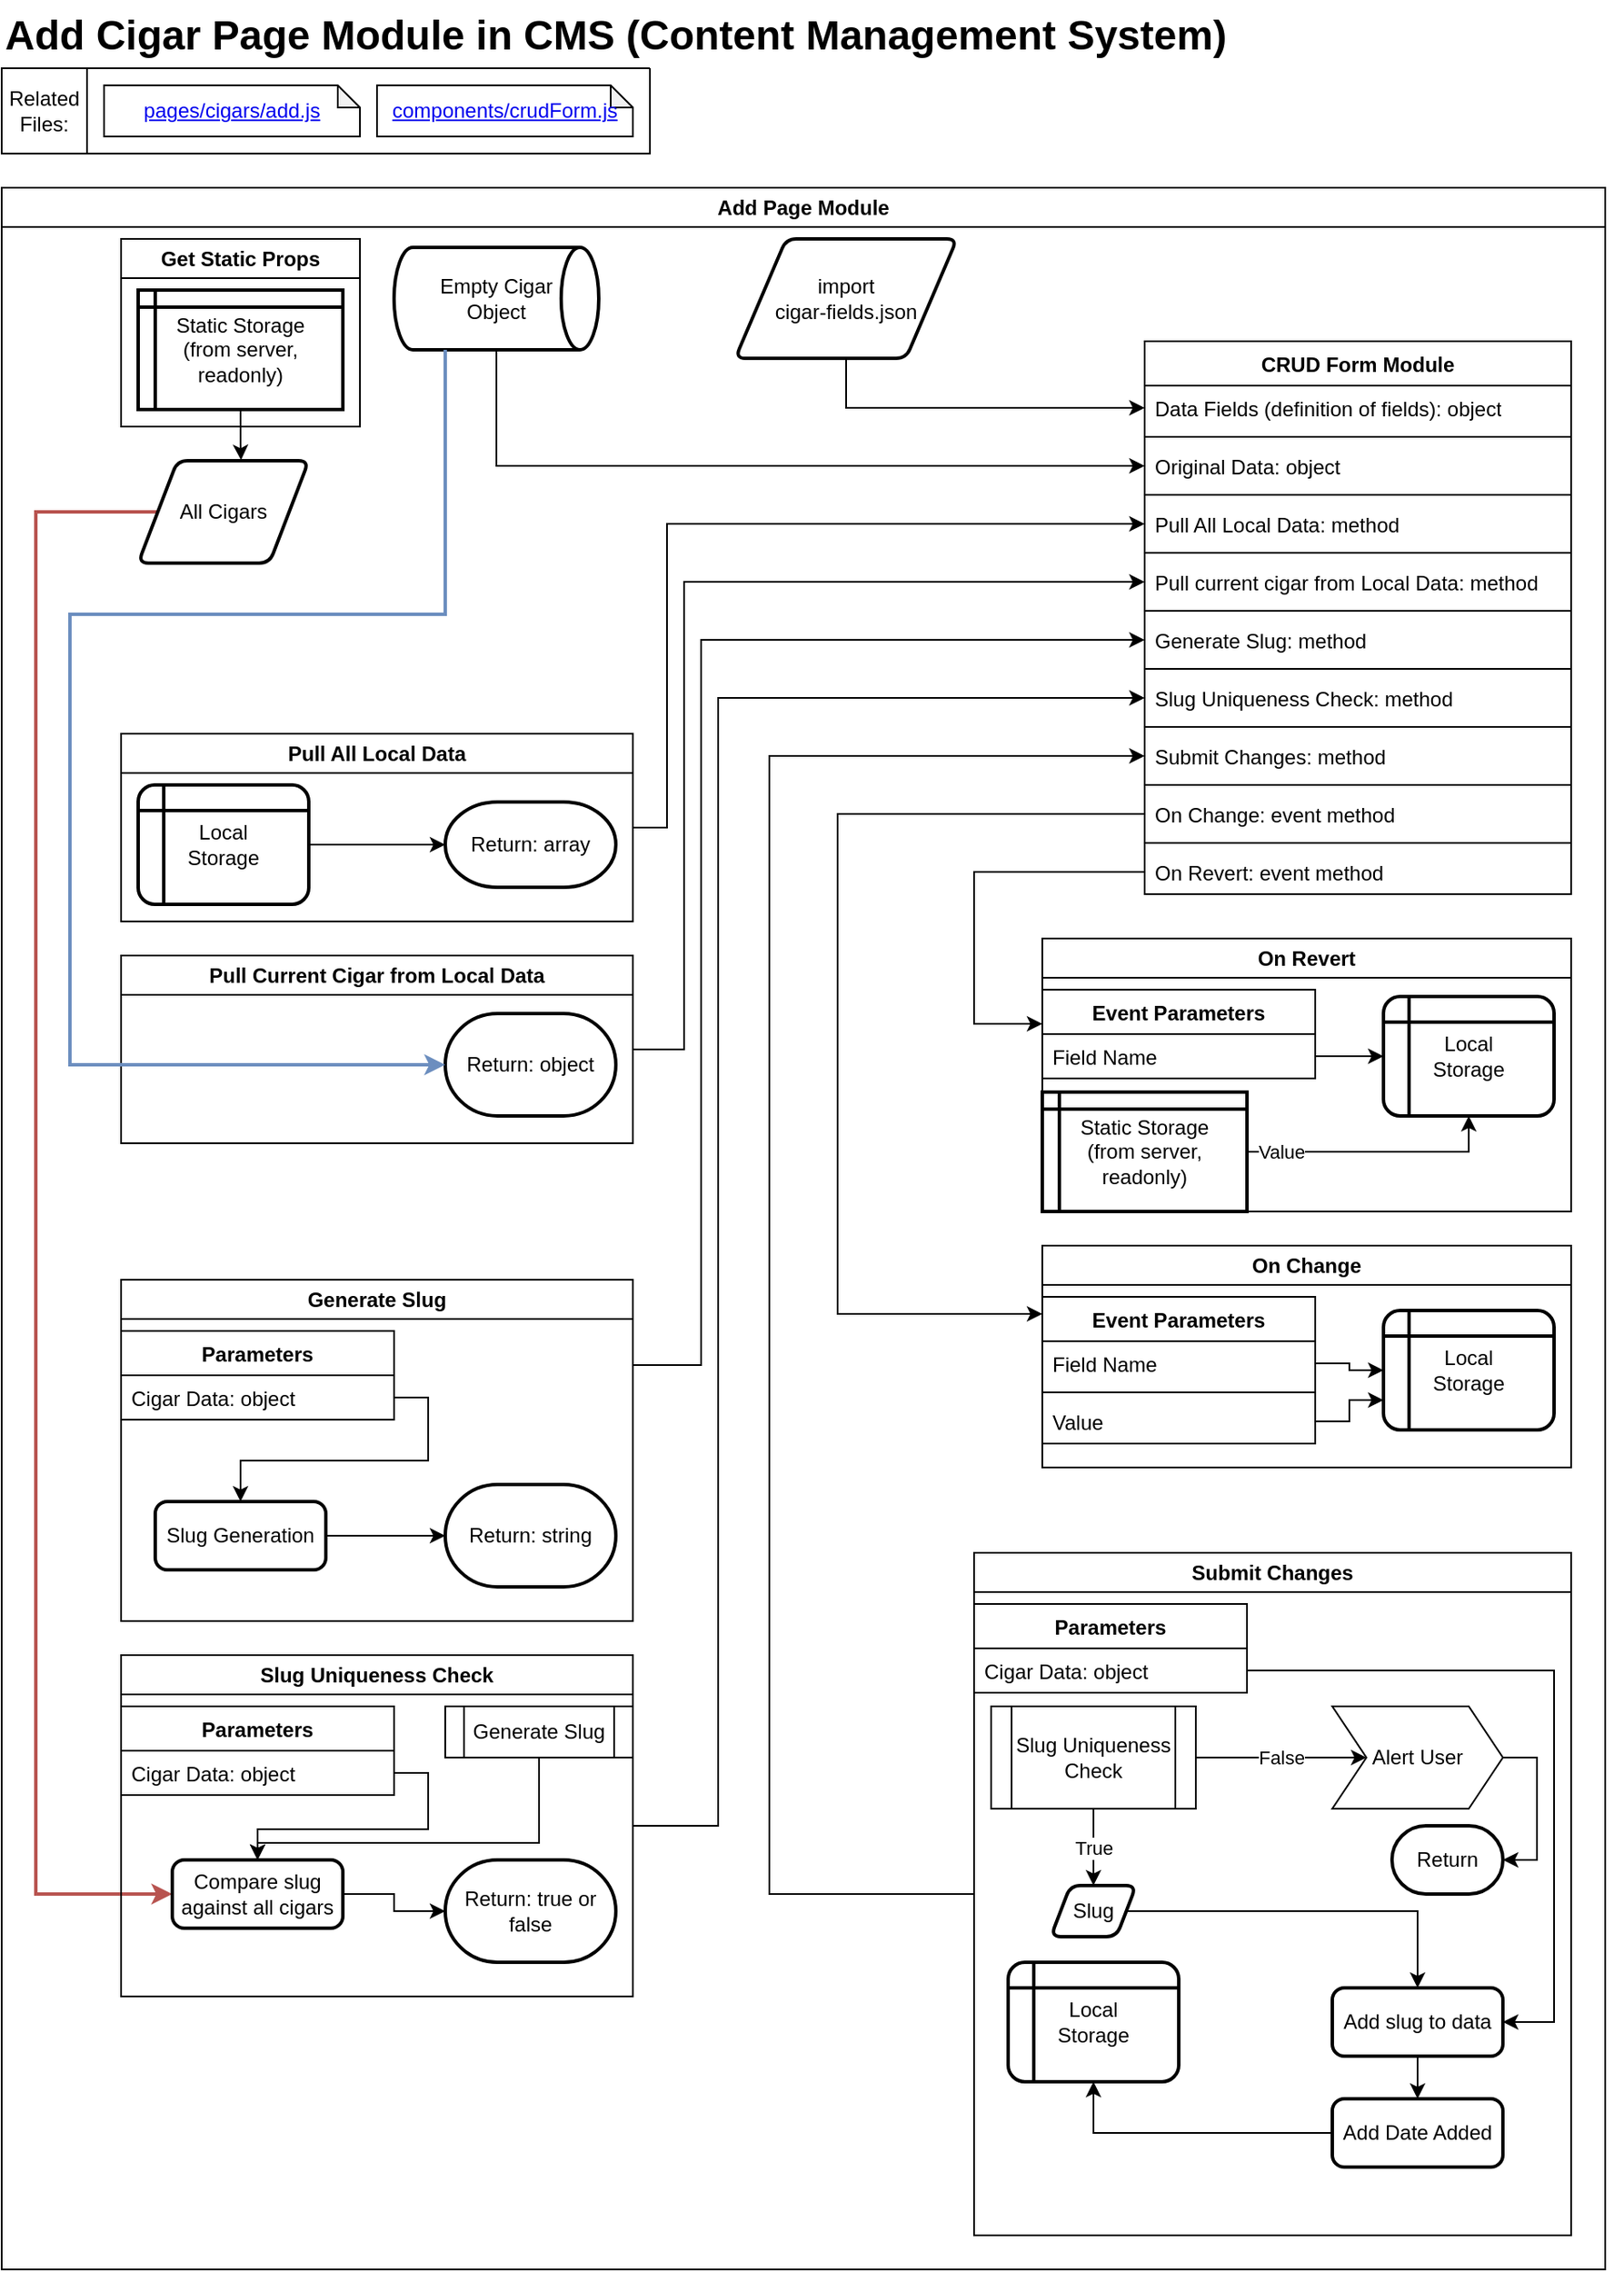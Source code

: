 <mxfile version="26.2.13">
  <diagram name="Page-1" id="9TfbhumZKOwv8vjmnpY6">
    <mxGraphModel dx="1239" dy="737" grid="1" gridSize="10" guides="1" tooltips="1" connect="1" arrows="1" fold="1" page="1" pageScale="1" pageWidth="850" pageHeight="1100" background="#ffffff" math="0" shadow="0">
      <root>
        <mxCell id="0" />
        <mxCell id="1" parent="0" />
        <mxCell id="gF07o2XM8CqkStnafHHP-1" value="&lt;h1 style=&quot;margin-top: 0px;&quot;&gt;Add Cigar Page Module in CMS (Content Management System)&lt;/h1&gt;" style="text;html=1;whiteSpace=wrap;overflow=hidden;rounded=0;" parent="1" vertex="1">
          <mxGeometry x="10" y="10" width="950" height="40" as="geometry" />
        </mxCell>
        <mxCell id="gF07o2XM8CqkStnafHHP-4" value="Related Files:" style="whiteSpace=wrap;html=1;aspect=fixed;" parent="1" vertex="1">
          <mxGeometry x="10" y="50" width="50" height="50" as="geometry" />
        </mxCell>
        <mxCell id="gF07o2XM8CqkStnafHHP-5" value="" style="swimlane;startSize=0;" parent="1" vertex="1">
          <mxGeometry x="60" y="50" width="330" height="50" as="geometry">
            <mxRectangle x="60" y="50" width="50" height="40" as="alternateBounds" />
          </mxGeometry>
        </mxCell>
        <mxCell id="gF07o2XM8CqkStnafHHP-8" value="&lt;a href=&quot;https://github.com/macglencoe/EmporiumWebsite/blob/cms/pages/cigars/add.js&quot;&gt;pages/cigars/add.js&lt;/a&gt;" style="shape=note;whiteSpace=wrap;html=1;backgroundOutline=1;darkOpacity=0.05;size=13;" parent="gF07o2XM8CqkStnafHHP-5" vertex="1">
          <mxGeometry x="10" y="10" width="150" height="30" as="geometry" />
        </mxCell>
        <mxCell id="gF07o2XM8CqkStnafHHP-9" value="&lt;a href=&quot;https://github.com/macglencoe/EmporiumWebsite/blob/cms/components/crudForm.js&quot;&gt;components/crudForm.js&lt;/a&gt;" style="shape=note;whiteSpace=wrap;html=1;backgroundOutline=1;darkOpacity=0.05;size=13;" parent="gF07o2XM8CqkStnafHHP-5" vertex="1">
          <mxGeometry x="170" y="10" width="150" height="30" as="geometry" />
        </mxCell>
        <mxCell id="gF07o2XM8CqkStnafHHP-16" value="Add Page Module" style="swimlane;whiteSpace=wrap;html=1;" parent="1" vertex="1">
          <mxGeometry x="10" y="120" width="940" height="1220" as="geometry">
            <mxRectangle x="10" y="210" width="140" height="30" as="alternateBounds" />
          </mxGeometry>
        </mxCell>
        <mxCell id="gF07o2XM8CqkStnafHHP-33" value="CRUD Form Module" style="swimlane;fontStyle=1;align=center;verticalAlign=top;childLayout=stackLayout;horizontal=1;startSize=26;horizontalStack=0;resizeParent=1;resizeParentMax=0;resizeLast=0;collapsible=1;marginBottom=0;whiteSpace=wrap;html=1;" parent="gF07o2XM8CqkStnafHHP-16" vertex="1">
          <mxGeometry x="670" y="90" width="250" height="324" as="geometry" />
        </mxCell>
        <mxCell id="gF07o2XM8CqkStnafHHP-34" value="Data Fields (definition of fields): object" style="text;strokeColor=none;fillColor=none;align=left;verticalAlign=top;spacingLeft=4;spacingRight=4;overflow=hidden;rotatable=0;points=[[0,0.5],[1,0.5]];portConstraint=eastwest;whiteSpace=wrap;html=1;" parent="gF07o2XM8CqkStnafHHP-33" vertex="1">
          <mxGeometry y="26" width="250" height="26" as="geometry" />
        </mxCell>
        <mxCell id="gF07o2XM8CqkStnafHHP-35" value="" style="line;strokeWidth=1;fillColor=none;align=left;verticalAlign=middle;spacingTop=-1;spacingLeft=3;spacingRight=3;rotatable=0;labelPosition=right;points=[];portConstraint=eastwest;strokeColor=inherit;" parent="gF07o2XM8CqkStnafHHP-33" vertex="1">
          <mxGeometry y="52" width="250" height="8" as="geometry" />
        </mxCell>
        <mxCell id="gF07o2XM8CqkStnafHHP-38" value="Original Data: object" style="text;strokeColor=none;fillColor=none;align=left;verticalAlign=top;spacingLeft=4;spacingRight=4;overflow=hidden;rotatable=0;points=[[0,0.5],[1,0.5]];portConstraint=eastwest;whiteSpace=wrap;html=1;" parent="gF07o2XM8CqkStnafHHP-33" vertex="1">
          <mxGeometry y="60" width="250" height="26" as="geometry" />
        </mxCell>
        <mxCell id="gF07o2XM8CqkStnafHHP-39" value="" style="line;strokeWidth=1;fillColor=none;align=left;verticalAlign=middle;spacingTop=-1;spacingLeft=3;spacingRight=3;rotatable=0;labelPosition=right;points=[];portConstraint=eastwest;strokeColor=inherit;" parent="gF07o2XM8CqkStnafHHP-33" vertex="1">
          <mxGeometry y="86" width="250" height="8" as="geometry" />
        </mxCell>
        <mxCell id="gF07o2XM8CqkStnafHHP-36" value="Pull All Local Data: method" style="text;strokeColor=none;fillColor=none;align=left;verticalAlign=top;spacingLeft=4;spacingRight=4;overflow=hidden;rotatable=0;points=[[0,0.5],[1,0.5]];portConstraint=eastwest;whiteSpace=wrap;html=1;" parent="gF07o2XM8CqkStnafHHP-33" vertex="1">
          <mxGeometry y="94" width="250" height="26" as="geometry" />
        </mxCell>
        <mxCell id="gF07o2XM8CqkStnafHHP-40" value="" style="line;strokeWidth=1;fillColor=none;align=left;verticalAlign=middle;spacingTop=-1;spacingLeft=3;spacingRight=3;rotatable=0;labelPosition=right;points=[];portConstraint=eastwest;strokeColor=inherit;" parent="gF07o2XM8CqkStnafHHP-33" vertex="1">
          <mxGeometry y="120" width="250" height="8" as="geometry" />
        </mxCell>
        <mxCell id="gF07o2XM8CqkStnafHHP-41" value="Pull current cigar from Local Data: method" style="text;strokeColor=none;fillColor=none;align=left;verticalAlign=top;spacingLeft=4;spacingRight=4;overflow=hidden;rotatable=0;points=[[0,0.5],[1,0.5]];portConstraint=eastwest;whiteSpace=wrap;html=1;" parent="gF07o2XM8CqkStnafHHP-33" vertex="1">
          <mxGeometry y="128" width="250" height="26" as="geometry" />
        </mxCell>
        <mxCell id="gF07o2XM8CqkStnafHHP-42" value="" style="line;strokeWidth=1;fillColor=none;align=left;verticalAlign=middle;spacingTop=-1;spacingLeft=3;spacingRight=3;rotatable=0;labelPosition=right;points=[];portConstraint=eastwest;strokeColor=inherit;" parent="gF07o2XM8CqkStnafHHP-33" vertex="1">
          <mxGeometry y="154" width="250" height="8" as="geometry" />
        </mxCell>
        <mxCell id="gF07o2XM8CqkStnafHHP-43" value="Generate Slug: method" style="text;strokeColor=none;fillColor=none;align=left;verticalAlign=top;spacingLeft=4;spacingRight=4;overflow=hidden;rotatable=0;points=[[0,0.5],[1,0.5]];portConstraint=eastwest;whiteSpace=wrap;html=1;" parent="gF07o2XM8CqkStnafHHP-33" vertex="1">
          <mxGeometry y="162" width="250" height="26" as="geometry" />
        </mxCell>
        <mxCell id="gF07o2XM8CqkStnafHHP-44" value="" style="line;strokeWidth=1;fillColor=none;align=left;verticalAlign=middle;spacingTop=-1;spacingLeft=3;spacingRight=3;rotatable=0;labelPosition=right;points=[];portConstraint=eastwest;strokeColor=inherit;" parent="gF07o2XM8CqkStnafHHP-33" vertex="1">
          <mxGeometry y="188" width="250" height="8" as="geometry" />
        </mxCell>
        <mxCell id="gF07o2XM8CqkStnafHHP-45" value="Slug Uniqueness Check: method" style="text;strokeColor=none;fillColor=none;align=left;verticalAlign=top;spacingLeft=4;spacingRight=4;overflow=hidden;rotatable=0;points=[[0,0.5],[1,0.5]];portConstraint=eastwest;whiteSpace=wrap;html=1;" parent="gF07o2XM8CqkStnafHHP-33" vertex="1">
          <mxGeometry y="196" width="250" height="26" as="geometry" />
        </mxCell>
        <mxCell id="gF07o2XM8CqkStnafHHP-46" value="" style="line;strokeWidth=1;fillColor=none;align=left;verticalAlign=middle;spacingTop=-1;spacingLeft=3;spacingRight=3;rotatable=0;labelPosition=right;points=[];portConstraint=eastwest;strokeColor=inherit;" parent="gF07o2XM8CqkStnafHHP-33" vertex="1">
          <mxGeometry y="222" width="250" height="8" as="geometry" />
        </mxCell>
        <mxCell id="gF07o2XM8CqkStnafHHP-47" value="Submit Changes: method" style="text;strokeColor=none;fillColor=none;align=left;verticalAlign=top;spacingLeft=4;spacingRight=4;overflow=hidden;rotatable=0;points=[[0,0.5],[1,0.5]];portConstraint=eastwest;whiteSpace=wrap;html=1;" parent="gF07o2XM8CqkStnafHHP-33" vertex="1">
          <mxGeometry y="230" width="250" height="26" as="geometry" />
        </mxCell>
        <mxCell id="gF07o2XM8CqkStnafHHP-48" value="" style="line;strokeWidth=1;fillColor=none;align=left;verticalAlign=middle;spacingTop=-1;spacingLeft=3;spacingRight=3;rotatable=0;labelPosition=right;points=[];portConstraint=eastwest;strokeColor=inherit;" parent="gF07o2XM8CqkStnafHHP-33" vertex="1">
          <mxGeometry y="256" width="250" height="8" as="geometry" />
        </mxCell>
        <mxCell id="gF07o2XM8CqkStnafHHP-49" value="On Change: event method" style="text;strokeColor=none;fillColor=none;align=left;verticalAlign=top;spacingLeft=4;spacingRight=4;overflow=hidden;rotatable=0;points=[[0,0.5],[1,0.5]];portConstraint=eastwest;whiteSpace=wrap;html=1;" parent="gF07o2XM8CqkStnafHHP-33" vertex="1">
          <mxGeometry y="264" width="250" height="26" as="geometry" />
        </mxCell>
        <mxCell id="gF07o2XM8CqkStnafHHP-50" value="" style="line;strokeWidth=1;fillColor=none;align=left;verticalAlign=middle;spacingTop=-1;spacingLeft=3;spacingRight=3;rotatable=0;labelPosition=right;points=[];portConstraint=eastwest;strokeColor=inherit;" parent="gF07o2XM8CqkStnafHHP-33" vertex="1">
          <mxGeometry y="290" width="250" height="8" as="geometry" />
        </mxCell>
        <mxCell id="gF07o2XM8CqkStnafHHP-51" value="On Revert: event method" style="text;strokeColor=none;fillColor=none;align=left;verticalAlign=top;spacingLeft=4;spacingRight=4;overflow=hidden;rotatable=0;points=[[0,0.5],[1,0.5]];portConstraint=eastwest;whiteSpace=wrap;html=1;" parent="gF07o2XM8CqkStnafHHP-33" vertex="1">
          <mxGeometry y="298" width="250" height="26" as="geometry" />
        </mxCell>
        <mxCell id="gF07o2XM8CqkStnafHHP-55" style="edgeStyle=orthogonalEdgeStyle;rounded=0;orthogonalLoop=1;jettySize=auto;html=1;entryX=0;entryY=0.5;entryDx=0;entryDy=0;" parent="gF07o2XM8CqkStnafHHP-16" source="gF07o2XM8CqkStnafHHP-53" target="gF07o2XM8CqkStnafHHP-34" edge="1">
          <mxGeometry relative="1" as="geometry" />
        </mxCell>
        <mxCell id="gF07o2XM8CqkStnafHHP-53" value="&lt;div&gt;import&lt;/div&gt;cigar-fields.json" style="shape=parallelogram;html=1;strokeWidth=2;perimeter=parallelogramPerimeter;whiteSpace=wrap;rounded=1;arcSize=12;size=0.23;" parent="gF07o2XM8CqkStnafHHP-16" vertex="1">
          <mxGeometry x="430" y="30" width="130" height="70" as="geometry" />
        </mxCell>
        <mxCell id="gF07o2XM8CqkStnafHHP-56" value="Get Static Props" style="swimlane;whiteSpace=wrap;html=1;" parent="gF07o2XM8CqkStnafHHP-16" vertex="1">
          <mxGeometry x="70" y="30" width="140" height="110" as="geometry" />
        </mxCell>
        <mxCell id="gF07o2XM8CqkStnafHHP-52" value="Static Storage&lt;br&gt;(from server, readonly)" style="shape=internalStorage;whiteSpace=wrap;html=1;dx=10;dy=10;rounded=1;arcSize=0;strokeWidth=2;" parent="gF07o2XM8CqkStnafHHP-56" vertex="1">
          <mxGeometry x="10" y="30" width="120" height="70" as="geometry" />
        </mxCell>
        <mxCell id="gF07o2XM8CqkStnafHHP-103" style="edgeStyle=orthogonalEdgeStyle;rounded=0;orthogonalLoop=1;jettySize=auto;html=1;entryX=0;entryY=0.5;entryDx=0;entryDy=0;fillColor=#f8cecc;strokeColor=#b85450;strokeWidth=2;" parent="gF07o2XM8CqkStnafHHP-16" source="gF07o2XM8CqkStnafHHP-60" target="gF07o2XM8CqkStnafHHP-101" edge="1">
          <mxGeometry relative="1" as="geometry">
            <Array as="points">
              <mxPoint x="20" y="190" />
              <mxPoint x="20" y="1000" />
            </Array>
          </mxGeometry>
        </mxCell>
        <mxCell id="gF07o2XM8CqkStnafHHP-60" value="All Cigars" style="shape=parallelogram;html=1;strokeWidth=2;perimeter=parallelogramPerimeter;whiteSpace=wrap;rounded=1;arcSize=12;size=0.23;" parent="gF07o2XM8CqkStnafHHP-16" vertex="1">
          <mxGeometry x="80" y="160" width="100" height="60" as="geometry" />
        </mxCell>
        <mxCell id="gF07o2XM8CqkStnafHHP-64" style="edgeStyle=orthogonalEdgeStyle;rounded=0;orthogonalLoop=1;jettySize=auto;html=1;entryX=0.603;entryY=-0.006;entryDx=0;entryDy=0;entryPerimeter=0;" parent="gF07o2XM8CqkStnafHHP-16" source="gF07o2XM8CqkStnafHHP-52" target="gF07o2XM8CqkStnafHHP-60" edge="1">
          <mxGeometry relative="1" as="geometry" />
        </mxCell>
        <mxCell id="gF07o2XM8CqkStnafHHP-71" style="edgeStyle=orthogonalEdgeStyle;rounded=0;orthogonalLoop=1;jettySize=auto;html=1;entryX=0;entryY=0.5;entryDx=0;entryDy=0;exitX=1;exitY=0.5;exitDx=0;exitDy=0;" parent="gF07o2XM8CqkStnafHHP-16" source="gF07o2XM8CqkStnafHHP-66" target="gF07o2XM8CqkStnafHHP-36" edge="1">
          <mxGeometry relative="1" as="geometry">
            <mxPoint x="520" y="200" as="targetPoint" />
            <Array as="points">
              <mxPoint x="390" y="375" />
              <mxPoint x="390" y="197" />
            </Array>
          </mxGeometry>
        </mxCell>
        <mxCell id="gF07o2XM8CqkStnafHHP-66" value="Pull All Local Data" style="swimlane;whiteSpace=wrap;html=1;" parent="gF07o2XM8CqkStnafHHP-16" vertex="1">
          <mxGeometry x="70" y="320" width="300" height="110" as="geometry" />
        </mxCell>
        <mxCell id="gF07o2XM8CqkStnafHHP-67" value="Local&lt;br&gt;Storage" style="shape=internalStorage;whiteSpace=wrap;html=1;dx=15;dy=15;rounded=1;arcSize=14;strokeWidth=2;" parent="gF07o2XM8CqkStnafHHP-66" vertex="1">
          <mxGeometry x="10" y="30" width="100" height="70" as="geometry" />
        </mxCell>
        <mxCell id="gF07o2XM8CqkStnafHHP-69" value="Return: array" style="strokeWidth=2;html=1;shape=mxgraph.flowchart.terminator;whiteSpace=wrap;" parent="gF07o2XM8CqkStnafHHP-66" vertex="1">
          <mxGeometry x="190" y="40" width="100" height="50" as="geometry" />
        </mxCell>
        <mxCell id="gF07o2XM8CqkStnafHHP-70" style="edgeStyle=orthogonalEdgeStyle;rounded=0;orthogonalLoop=1;jettySize=auto;html=1;entryX=0;entryY=0.5;entryDx=0;entryDy=0;entryPerimeter=0;" parent="gF07o2XM8CqkStnafHHP-66" source="gF07o2XM8CqkStnafHHP-67" target="gF07o2XM8CqkStnafHHP-69" edge="1">
          <mxGeometry relative="1" as="geometry" />
        </mxCell>
        <mxCell id="gF07o2XM8CqkStnafHHP-167" style="edgeStyle=orthogonalEdgeStyle;rounded=0;orthogonalLoop=1;jettySize=auto;html=1;entryX=0;entryY=0.5;entryDx=0;entryDy=0;" parent="gF07o2XM8CqkStnafHHP-16" source="gF07o2XM8CqkStnafHHP-72" target="gF07o2XM8CqkStnafHHP-41" edge="1">
          <mxGeometry relative="1" as="geometry">
            <Array as="points">
              <mxPoint x="400" y="505" />
              <mxPoint x="400" y="231" />
            </Array>
          </mxGeometry>
        </mxCell>
        <mxCell id="gF07o2XM8CqkStnafHHP-72" value="Pull Current Cigar from Local Data" style="swimlane;whiteSpace=wrap;html=1;" parent="gF07o2XM8CqkStnafHHP-16" vertex="1">
          <mxGeometry x="70" y="450" width="300" height="110" as="geometry" />
        </mxCell>
        <mxCell id="gF07o2XM8CqkStnafHHP-82" value="Return: object" style="strokeWidth=2;html=1;shape=mxgraph.flowchart.terminator;whiteSpace=wrap;" parent="gF07o2XM8CqkStnafHHP-72" vertex="1">
          <mxGeometry x="190" y="34" width="100" height="60" as="geometry" />
        </mxCell>
        <mxCell id="gF07o2XM8CqkStnafHHP-96" style="edgeStyle=orthogonalEdgeStyle;rounded=0;orthogonalLoop=1;jettySize=auto;html=1;entryX=0;entryY=0.5;entryDx=0;entryDy=0;exitX=1;exitY=0.25;exitDx=0;exitDy=0;" parent="gF07o2XM8CqkStnafHHP-16" source="gF07o2XM8CqkStnafHHP-86" target="gF07o2XM8CqkStnafHHP-43" edge="1">
          <mxGeometry relative="1" as="geometry">
            <Array as="points">
              <mxPoint x="410" y="690" />
              <mxPoint x="410" y="265" />
            </Array>
          </mxGeometry>
        </mxCell>
        <mxCell id="gF07o2XM8CqkStnafHHP-86" value="Generate Slug" style="swimlane;whiteSpace=wrap;html=1;" parent="gF07o2XM8CqkStnafHHP-16" vertex="1">
          <mxGeometry x="70" y="640" width="300" height="200" as="geometry" />
        </mxCell>
        <mxCell id="gF07o2XM8CqkStnafHHP-87" value="Parameters" style="swimlane;fontStyle=1;align=center;verticalAlign=top;childLayout=stackLayout;horizontal=1;startSize=26;horizontalStack=0;resizeParent=1;resizeParentMax=0;resizeLast=0;collapsible=1;marginBottom=0;whiteSpace=wrap;html=1;" parent="gF07o2XM8CqkStnafHHP-86" vertex="1">
          <mxGeometry y="30" width="160" height="52" as="geometry" />
        </mxCell>
        <mxCell id="gF07o2XM8CqkStnafHHP-88" value="Cigar Data: object" style="text;strokeColor=none;fillColor=none;align=left;verticalAlign=top;spacingLeft=4;spacingRight=4;overflow=hidden;rotatable=0;points=[[0,0.5],[1,0.5]];portConstraint=eastwest;whiteSpace=wrap;html=1;" parent="gF07o2XM8CqkStnafHHP-87" vertex="1">
          <mxGeometry y="26" width="160" height="26" as="geometry" />
        </mxCell>
        <mxCell id="gF07o2XM8CqkStnafHHP-92" value="Slug Generation" style="rounded=1;whiteSpace=wrap;html=1;absoluteArcSize=1;arcSize=14;strokeWidth=2;" parent="gF07o2XM8CqkStnafHHP-86" vertex="1">
          <mxGeometry x="20" y="130" width="100" height="40" as="geometry" />
        </mxCell>
        <mxCell id="gF07o2XM8CqkStnafHHP-93" style="edgeStyle=orthogonalEdgeStyle;rounded=0;orthogonalLoop=1;jettySize=auto;html=1;entryX=0.5;entryY=0;entryDx=0;entryDy=0;exitX=1;exitY=0.5;exitDx=0;exitDy=0;" parent="gF07o2XM8CqkStnafHHP-86" source="gF07o2XM8CqkStnafHHP-88" target="gF07o2XM8CqkStnafHHP-92" edge="1">
          <mxGeometry relative="1" as="geometry" />
        </mxCell>
        <mxCell id="gF07o2XM8CqkStnafHHP-94" value="Return: string" style="strokeWidth=2;html=1;shape=mxgraph.flowchart.terminator;whiteSpace=wrap;" parent="gF07o2XM8CqkStnafHHP-86" vertex="1">
          <mxGeometry x="190" y="120" width="100" height="60" as="geometry" />
        </mxCell>
        <mxCell id="gF07o2XM8CqkStnafHHP-95" style="edgeStyle=orthogonalEdgeStyle;rounded=0;orthogonalLoop=1;jettySize=auto;html=1;entryX=0;entryY=0.5;entryDx=0;entryDy=0;entryPerimeter=0;" parent="gF07o2XM8CqkStnafHHP-86" source="gF07o2XM8CqkStnafHHP-92" target="gF07o2XM8CqkStnafHHP-94" edge="1">
          <mxGeometry relative="1" as="geometry" />
        </mxCell>
        <mxCell id="gF07o2XM8CqkStnafHHP-108" style="edgeStyle=orthogonalEdgeStyle;rounded=0;orthogonalLoop=1;jettySize=auto;html=1;entryX=0;entryY=0.5;entryDx=0;entryDy=0;" parent="gF07o2XM8CqkStnafHHP-16" source="gF07o2XM8CqkStnafHHP-97" target="gF07o2XM8CqkStnafHHP-45" edge="1">
          <mxGeometry relative="1" as="geometry">
            <Array as="points">
              <mxPoint x="420" y="960" />
              <mxPoint x="420" y="299" />
            </Array>
          </mxGeometry>
        </mxCell>
        <mxCell id="gF07o2XM8CqkStnafHHP-97" value="Slug Uniqueness Check" style="swimlane;whiteSpace=wrap;html=1;" parent="gF07o2XM8CqkStnafHHP-16" vertex="1">
          <mxGeometry x="70" y="860" width="300" height="200" as="geometry" />
        </mxCell>
        <mxCell id="gF07o2XM8CqkStnafHHP-99" value="Parameters" style="swimlane;fontStyle=1;align=center;verticalAlign=top;childLayout=stackLayout;horizontal=1;startSize=26;horizontalStack=0;resizeParent=1;resizeParentMax=0;resizeLast=0;collapsible=1;marginBottom=0;whiteSpace=wrap;html=1;" parent="gF07o2XM8CqkStnafHHP-97" vertex="1">
          <mxGeometry y="30" width="160" height="52" as="geometry" />
        </mxCell>
        <mxCell id="gF07o2XM8CqkStnafHHP-100" value="Cigar Data: object" style="text;strokeColor=none;fillColor=none;align=left;verticalAlign=top;spacingLeft=4;spacingRight=4;overflow=hidden;rotatable=0;points=[[0,0.5],[1,0.5]];portConstraint=eastwest;whiteSpace=wrap;html=1;" parent="gF07o2XM8CqkStnafHHP-99" vertex="1">
          <mxGeometry y="26" width="160" height="26" as="geometry" />
        </mxCell>
        <mxCell id="gF07o2XM8CqkStnafHHP-101" value="Compare slug against all cigars" style="rounded=1;whiteSpace=wrap;html=1;absoluteArcSize=1;arcSize=14;strokeWidth=2;" parent="gF07o2XM8CqkStnafHHP-97" vertex="1">
          <mxGeometry x="30" y="120" width="100" height="40" as="geometry" />
        </mxCell>
        <mxCell id="gF07o2XM8CqkStnafHHP-104" style="edgeStyle=orthogonalEdgeStyle;rounded=0;orthogonalLoop=1;jettySize=auto;html=1;entryX=0.5;entryY=0;entryDx=0;entryDy=0;exitX=1;exitY=0.5;exitDx=0;exitDy=0;" parent="gF07o2XM8CqkStnafHHP-97" source="gF07o2XM8CqkStnafHHP-100" target="gF07o2XM8CqkStnafHHP-101" edge="1">
          <mxGeometry relative="1" as="geometry" />
        </mxCell>
        <mxCell id="gF07o2XM8CqkStnafHHP-105" style="edgeStyle=orthogonalEdgeStyle;rounded=0;orthogonalLoop=1;jettySize=auto;html=1;entryX=0.5;entryY=0;entryDx=0;entryDy=0;" parent="gF07o2XM8CqkStnafHHP-97" source="gF07o2XM8CqkStnafHHP-102" target="gF07o2XM8CqkStnafHHP-101" edge="1">
          <mxGeometry relative="1" as="geometry">
            <Array as="points">
              <mxPoint x="245" y="110" />
              <mxPoint x="80" y="110" />
            </Array>
          </mxGeometry>
        </mxCell>
        <mxCell id="gF07o2XM8CqkStnafHHP-102" value="Generate Slug" style="shape=process;whiteSpace=wrap;html=1;backgroundOutline=1;" parent="gF07o2XM8CqkStnafHHP-97" vertex="1">
          <mxGeometry x="190" y="30" width="110" height="30" as="geometry" />
        </mxCell>
        <mxCell id="gF07o2XM8CqkStnafHHP-106" value="Return: true or false" style="strokeWidth=2;html=1;shape=mxgraph.flowchart.terminator;whiteSpace=wrap;" parent="gF07o2XM8CqkStnafHHP-97" vertex="1">
          <mxGeometry x="190" y="120" width="100" height="60" as="geometry" />
        </mxCell>
        <mxCell id="gF07o2XM8CqkStnafHHP-107" style="edgeStyle=orthogonalEdgeStyle;rounded=0;orthogonalLoop=1;jettySize=auto;html=1;entryX=0;entryY=0.5;entryDx=0;entryDy=0;entryPerimeter=0;" parent="gF07o2XM8CqkStnafHHP-97" source="gF07o2XM8CqkStnafHHP-101" target="gF07o2XM8CqkStnafHHP-106" edge="1">
          <mxGeometry relative="1" as="geometry" />
        </mxCell>
        <mxCell id="gF07o2XM8CqkStnafHHP-139" style="edgeStyle=orthogonalEdgeStyle;rounded=0;orthogonalLoop=1;jettySize=auto;html=1;entryX=0;entryY=0.5;entryDx=0;entryDy=0;" parent="gF07o2XM8CqkStnafHHP-16" source="gF07o2XM8CqkStnafHHP-109" target="gF07o2XM8CqkStnafHHP-47" edge="1">
          <mxGeometry relative="1" as="geometry">
            <Array as="points">
              <mxPoint x="450" y="1000" />
              <mxPoint x="450" y="333" />
            </Array>
          </mxGeometry>
        </mxCell>
        <mxCell id="gF07o2XM8CqkStnafHHP-109" value="Submit Changes" style="swimlane;whiteSpace=wrap;html=1;" parent="gF07o2XM8CqkStnafHHP-16" vertex="1">
          <mxGeometry x="570" y="800" width="350" height="400" as="geometry" />
        </mxCell>
        <mxCell id="gF07o2XM8CqkStnafHHP-114" value="False" style="edgeStyle=orthogonalEdgeStyle;rounded=0;orthogonalLoop=1;jettySize=auto;html=1;entryX=0;entryY=0.5;entryDx=0;entryDy=0;" parent="gF07o2XM8CqkStnafHHP-109" source="gF07o2XM8CqkStnafHHP-110" target="gF07o2XM8CqkStnafHHP-112" edge="1">
          <mxGeometry relative="1" as="geometry" />
        </mxCell>
        <mxCell id="gF07o2XM8CqkStnafHHP-116" value="True" style="edgeStyle=orthogonalEdgeStyle;rounded=0;orthogonalLoop=1;jettySize=auto;html=1;entryX=0.5;entryY=0;entryDx=0;entryDy=0;" parent="gF07o2XM8CqkStnafHHP-109" source="gF07o2XM8CqkStnafHHP-110" target="gF07o2XM8CqkStnafHHP-115" edge="1">
          <mxGeometry relative="1" as="geometry" />
        </mxCell>
        <mxCell id="gF07o2XM8CqkStnafHHP-110" value="Slug Uniqueness Check" style="shape=process;whiteSpace=wrap;html=1;backgroundOutline=1;" parent="gF07o2XM8CqkStnafHHP-109" vertex="1">
          <mxGeometry x="10" y="90" width="120" height="60" as="geometry" />
        </mxCell>
        <mxCell id="gF07o2XM8CqkStnafHHP-111" value="Return" style="strokeWidth=2;html=1;shape=mxgraph.flowchart.terminator;whiteSpace=wrap;" parent="gF07o2XM8CqkStnafHHP-109" vertex="1">
          <mxGeometry x="245" y="160" width="65" height="40" as="geometry" />
        </mxCell>
        <mxCell id="gF07o2XM8CqkStnafHHP-112" value="Alert User" style="shape=step;perimeter=stepPerimeter;whiteSpace=wrap;html=1;fixedSize=1;" parent="gF07o2XM8CqkStnafHHP-109" vertex="1">
          <mxGeometry x="210" y="90" width="100" height="60" as="geometry" />
        </mxCell>
        <mxCell id="gF07o2XM8CqkStnafHHP-113" style="edgeStyle=orthogonalEdgeStyle;rounded=0;orthogonalLoop=1;jettySize=auto;html=1;exitX=1;exitY=0.5;exitDx=0;exitDy=0;entryX=1;entryY=0.5;entryDx=0;entryDy=0;entryPerimeter=0;" parent="gF07o2XM8CqkStnafHHP-109" source="gF07o2XM8CqkStnafHHP-112" target="gF07o2XM8CqkStnafHHP-111" edge="1">
          <mxGeometry relative="1" as="geometry" />
        </mxCell>
        <mxCell id="gF07o2XM8CqkStnafHHP-138" style="edgeStyle=orthogonalEdgeStyle;rounded=0;orthogonalLoop=1;jettySize=auto;html=1;entryX=0.5;entryY=0;entryDx=0;entryDy=0;" parent="gF07o2XM8CqkStnafHHP-109" source="gF07o2XM8CqkStnafHHP-115" target="gF07o2XM8CqkStnafHHP-135" edge="1">
          <mxGeometry relative="1" as="geometry" />
        </mxCell>
        <mxCell id="gF07o2XM8CqkStnafHHP-115" value="Slug" style="shape=parallelogram;html=1;strokeWidth=2;perimeter=parallelogramPerimeter;whiteSpace=wrap;rounded=1;arcSize=12;size=0.23;" parent="gF07o2XM8CqkStnafHHP-109" vertex="1">
          <mxGeometry x="45" y="195" width="50" height="30" as="geometry" />
        </mxCell>
        <mxCell id="gF07o2XM8CqkStnafHHP-118" value="Parameters" style="swimlane;fontStyle=1;align=center;verticalAlign=top;childLayout=stackLayout;horizontal=1;startSize=26;horizontalStack=0;resizeParent=1;resizeParentMax=0;resizeLast=0;collapsible=1;marginBottom=0;whiteSpace=wrap;html=1;" parent="gF07o2XM8CqkStnafHHP-109" vertex="1">
          <mxGeometry y="30" width="160" height="52" as="geometry" />
        </mxCell>
        <mxCell id="gF07o2XM8CqkStnafHHP-119" value="Cigar Data: object" style="text;strokeColor=none;fillColor=none;align=left;verticalAlign=top;spacingLeft=4;spacingRight=4;overflow=hidden;rotatable=0;points=[[0,0.5],[1,0.5]];portConstraint=eastwest;whiteSpace=wrap;html=1;" parent="gF07o2XM8CqkStnafHHP-118" vertex="1">
          <mxGeometry y="26" width="160" height="26" as="geometry" />
        </mxCell>
        <mxCell id="gF07o2XM8CqkStnafHHP-121" value="Local&lt;br&gt;Storage" style="shape=internalStorage;whiteSpace=wrap;html=1;dx=15;dy=15;rounded=1;arcSize=14;strokeWidth=2;" parent="gF07o2XM8CqkStnafHHP-109" vertex="1">
          <mxGeometry x="20" y="240" width="100" height="70" as="geometry" />
        </mxCell>
        <mxCell id="gF07o2XM8CqkStnafHHP-133" style="edgeStyle=orthogonalEdgeStyle;rounded=0;orthogonalLoop=1;jettySize=auto;html=1;entryX=1;entryY=0.5;entryDx=0;entryDy=0;" parent="gF07o2XM8CqkStnafHHP-109" source="gF07o2XM8CqkStnafHHP-119" target="gF07o2XM8CqkStnafHHP-135" edge="1">
          <mxGeometry relative="1" as="geometry">
            <mxPoint x="270" y="355" as="targetPoint" />
            <Array as="points">
              <mxPoint x="340" y="69" />
              <mxPoint x="340" y="275" />
            </Array>
          </mxGeometry>
        </mxCell>
        <mxCell id="gF07o2XM8CqkStnafHHP-170" style="edgeStyle=orthogonalEdgeStyle;rounded=0;orthogonalLoop=1;jettySize=auto;html=1;entryX=0.5;entryY=0;entryDx=0;entryDy=0;" parent="gF07o2XM8CqkStnafHHP-109" source="gF07o2XM8CqkStnafHHP-135" target="gF07o2XM8CqkStnafHHP-169" edge="1">
          <mxGeometry relative="1" as="geometry" />
        </mxCell>
        <mxCell id="gF07o2XM8CqkStnafHHP-135" value="Add slug to data" style="rounded=1;whiteSpace=wrap;html=1;absoluteArcSize=1;arcSize=14;strokeWidth=2;" parent="gF07o2XM8CqkStnafHHP-109" vertex="1">
          <mxGeometry x="210" y="255" width="100" height="40" as="geometry" />
        </mxCell>
        <mxCell id="gF07o2XM8CqkStnafHHP-171" style="edgeStyle=orthogonalEdgeStyle;rounded=0;orthogonalLoop=1;jettySize=auto;html=1;entryX=0.5;entryY=1;entryDx=0;entryDy=0;" parent="gF07o2XM8CqkStnafHHP-109" source="gF07o2XM8CqkStnafHHP-169" target="gF07o2XM8CqkStnafHHP-121" edge="1">
          <mxGeometry relative="1" as="geometry" />
        </mxCell>
        <mxCell id="gF07o2XM8CqkStnafHHP-169" value="Add Date Added" style="rounded=1;whiteSpace=wrap;html=1;absoluteArcSize=1;arcSize=14;strokeWidth=2;" parent="gF07o2XM8CqkStnafHHP-109" vertex="1">
          <mxGeometry x="210" y="320" width="100" height="40" as="geometry" />
        </mxCell>
        <mxCell id="gF07o2XM8CqkStnafHHP-140" value="On Change" style="swimlane;whiteSpace=wrap;html=1;" parent="gF07o2XM8CqkStnafHHP-16" vertex="1">
          <mxGeometry x="610" y="620" width="310" height="130" as="geometry" />
        </mxCell>
        <mxCell id="gF07o2XM8CqkStnafHHP-141" value="Event Parameters" style="swimlane;fontStyle=1;align=center;verticalAlign=top;childLayout=stackLayout;horizontal=1;startSize=26;horizontalStack=0;resizeParent=1;resizeParentMax=0;resizeLast=0;collapsible=1;marginBottom=0;whiteSpace=wrap;html=1;" parent="gF07o2XM8CqkStnafHHP-140" vertex="1">
          <mxGeometry y="30" width="160" height="86" as="geometry" />
        </mxCell>
        <mxCell id="gF07o2XM8CqkStnafHHP-142" value="Field Name" style="text;strokeColor=none;fillColor=none;align=left;verticalAlign=top;spacingLeft=4;spacingRight=4;overflow=hidden;rotatable=0;points=[[0,0.5],[1,0.5]];portConstraint=eastwest;whiteSpace=wrap;html=1;" parent="gF07o2XM8CqkStnafHHP-141" vertex="1">
          <mxGeometry y="26" width="160" height="26" as="geometry" />
        </mxCell>
        <mxCell id="gF07o2XM8CqkStnafHHP-143" value="" style="line;strokeWidth=1;fillColor=none;align=left;verticalAlign=middle;spacingTop=-1;spacingLeft=3;spacingRight=3;rotatable=0;labelPosition=right;points=[];portConstraint=eastwest;strokeColor=inherit;" parent="gF07o2XM8CqkStnafHHP-141" vertex="1">
          <mxGeometry y="52" width="160" height="8" as="geometry" />
        </mxCell>
        <mxCell id="gF07o2XM8CqkStnafHHP-144" value="Value" style="text;strokeColor=none;fillColor=none;align=left;verticalAlign=top;spacingLeft=4;spacingRight=4;overflow=hidden;rotatable=0;points=[[0,0.5],[1,0.5]];portConstraint=eastwest;whiteSpace=wrap;html=1;" parent="gF07o2XM8CqkStnafHHP-141" vertex="1">
          <mxGeometry y="60" width="160" height="26" as="geometry" />
        </mxCell>
        <mxCell id="gF07o2XM8CqkStnafHHP-145" value="Local&lt;br&gt;Storage" style="shape=internalStorage;whiteSpace=wrap;html=1;dx=15;dy=15;rounded=1;arcSize=14;strokeWidth=2;" parent="gF07o2XM8CqkStnafHHP-140" vertex="1">
          <mxGeometry x="200" y="38" width="100" height="70" as="geometry" />
        </mxCell>
        <mxCell id="gF07o2XM8CqkStnafHHP-146" style="edgeStyle=orthogonalEdgeStyle;rounded=0;orthogonalLoop=1;jettySize=auto;html=1;exitX=1;exitY=0.5;exitDx=0;exitDy=0;entryX=0;entryY=0.5;entryDx=0;entryDy=0;" parent="gF07o2XM8CqkStnafHHP-140" source="gF07o2XM8CqkStnafHHP-142" target="gF07o2XM8CqkStnafHHP-145" edge="1">
          <mxGeometry relative="1" as="geometry" />
        </mxCell>
        <mxCell id="gF07o2XM8CqkStnafHHP-147" style="edgeStyle=orthogonalEdgeStyle;rounded=0;orthogonalLoop=1;jettySize=auto;html=1;exitX=1;exitY=0.5;exitDx=0;exitDy=0;entryX=0;entryY=0.75;entryDx=0;entryDy=0;" parent="gF07o2XM8CqkStnafHHP-140" source="gF07o2XM8CqkStnafHHP-144" target="gF07o2XM8CqkStnafHHP-145" edge="1">
          <mxGeometry relative="1" as="geometry" />
        </mxCell>
        <mxCell id="gF07o2XM8CqkStnafHHP-148" value="On Revert" style="swimlane;whiteSpace=wrap;html=1;" parent="gF07o2XM8CqkStnafHHP-16" vertex="1">
          <mxGeometry x="610" y="440" width="310" height="160" as="geometry" />
        </mxCell>
        <mxCell id="gF07o2XM8CqkStnafHHP-149" value="Event Parameters" style="swimlane;fontStyle=1;align=center;verticalAlign=top;childLayout=stackLayout;horizontal=1;startSize=26;horizontalStack=0;resizeParent=1;resizeParentMax=0;resizeLast=0;collapsible=1;marginBottom=0;whiteSpace=wrap;html=1;" parent="gF07o2XM8CqkStnafHHP-148" vertex="1">
          <mxGeometry y="30" width="160" height="52" as="geometry" />
        </mxCell>
        <mxCell id="gF07o2XM8CqkStnafHHP-150" value="Field Name" style="text;strokeColor=none;fillColor=none;align=left;verticalAlign=top;spacingLeft=4;spacingRight=4;overflow=hidden;rotatable=0;points=[[0,0.5],[1,0.5]];portConstraint=eastwest;whiteSpace=wrap;html=1;" parent="gF07o2XM8CqkStnafHHP-149" vertex="1">
          <mxGeometry y="26" width="160" height="26" as="geometry" />
        </mxCell>
        <mxCell id="gF07o2XM8CqkStnafHHP-153" value="Local&lt;br&gt;Storage" style="shape=internalStorage;whiteSpace=wrap;html=1;dx=15;dy=15;rounded=1;arcSize=14;strokeWidth=2;" parent="gF07o2XM8CqkStnafHHP-148" vertex="1">
          <mxGeometry x="200" y="34" width="100" height="70" as="geometry" />
        </mxCell>
        <mxCell id="gF07o2XM8CqkStnafHHP-154" style="edgeStyle=orthogonalEdgeStyle;rounded=0;orthogonalLoop=1;jettySize=auto;html=1;exitX=1;exitY=0.5;exitDx=0;exitDy=0;entryX=0;entryY=0.5;entryDx=0;entryDy=0;" parent="gF07o2XM8CqkStnafHHP-148" source="gF07o2XM8CqkStnafHHP-150" target="gF07o2XM8CqkStnafHHP-153" edge="1">
          <mxGeometry relative="1" as="geometry" />
        </mxCell>
        <mxCell id="gF07o2XM8CqkStnafHHP-157" value="Value" style="edgeStyle=orthogonalEdgeStyle;rounded=0;orthogonalLoop=1;jettySize=auto;html=1;entryX=0.5;entryY=1;entryDx=0;entryDy=0;" parent="gF07o2XM8CqkStnafHHP-148" source="gF07o2XM8CqkStnafHHP-156" target="gF07o2XM8CqkStnafHHP-153" edge="1">
          <mxGeometry x="-0.735" relative="1" as="geometry">
            <Array as="points">
              <mxPoint x="250" y="125" />
            </Array>
            <mxPoint as="offset" />
          </mxGeometry>
        </mxCell>
        <mxCell id="gF07o2XM8CqkStnafHHP-156" value="Static Storage&lt;br&gt;(from server, readonly)" style="shape=internalStorage;whiteSpace=wrap;html=1;dx=10;dy=10;rounded=1;arcSize=0;strokeWidth=2;" parent="gF07o2XM8CqkStnafHHP-148" vertex="1">
          <mxGeometry y="90" width="120" height="70" as="geometry" />
        </mxCell>
        <mxCell id="gF07o2XM8CqkStnafHHP-159" style="edgeStyle=orthogonalEdgeStyle;rounded=0;orthogonalLoop=1;jettySize=auto;html=1;" parent="gF07o2XM8CqkStnafHHP-16" source="gF07o2XM8CqkStnafHHP-49" edge="1">
          <mxGeometry relative="1" as="geometry">
            <mxPoint x="610" y="660" as="targetPoint" />
            <Array as="points">
              <mxPoint x="490" y="367" />
              <mxPoint x="490" y="660" />
              <mxPoint x="610" y="660" />
            </Array>
          </mxGeometry>
        </mxCell>
        <mxCell id="gF07o2XM8CqkStnafHHP-161" style="edgeStyle=orthogonalEdgeStyle;rounded=0;orthogonalLoop=1;jettySize=auto;html=1;" parent="gF07o2XM8CqkStnafHHP-16" source="gF07o2XM8CqkStnafHHP-51" edge="1">
          <mxGeometry relative="1" as="geometry">
            <mxPoint x="610" y="490" as="targetPoint" />
            <Array as="points">
              <mxPoint x="570" y="401" />
              <mxPoint x="570" y="490" />
              <mxPoint x="610" y="490" />
            </Array>
          </mxGeometry>
        </mxCell>
        <mxCell id="gF07o2XM8CqkStnafHHP-168" style="edgeStyle=orthogonalEdgeStyle;rounded=0;orthogonalLoop=1;jettySize=auto;html=1;" parent="gF07o2XM8CqkStnafHHP-16" source="gF07o2XM8CqkStnafHHP-162" target="gF07o2XM8CqkStnafHHP-38" edge="1">
          <mxGeometry relative="1" as="geometry" />
        </mxCell>
        <mxCell id="gF07o2XM8CqkStnafHHP-162" value="Empty Cigar&lt;div&gt;Object&lt;/div&gt;" style="strokeWidth=2;html=1;shape=mxgraph.flowchart.direct_data;whiteSpace=wrap;align=center;" parent="gF07o2XM8CqkStnafHHP-16" vertex="1">
          <mxGeometry x="230" y="35" width="120" height="60" as="geometry" />
        </mxCell>
        <mxCell id="gF07o2XM8CqkStnafHHP-166" style="edgeStyle=orthogonalEdgeStyle;rounded=0;orthogonalLoop=1;jettySize=auto;html=1;entryX=0;entryY=0.5;entryDx=0;entryDy=0;entryPerimeter=0;fillColor=#dae8fc;strokeColor=#6c8ebf;strokeWidth=2;" parent="gF07o2XM8CqkStnafHHP-16" source="gF07o2XM8CqkStnafHHP-162" target="gF07o2XM8CqkStnafHHP-82" edge="1">
          <mxGeometry relative="1" as="geometry">
            <Array as="points">
              <mxPoint x="260" y="250" />
              <mxPoint x="40" y="250" />
              <mxPoint x="40" y="514" />
            </Array>
          </mxGeometry>
        </mxCell>
      </root>
    </mxGraphModel>
  </diagram>
</mxfile>
